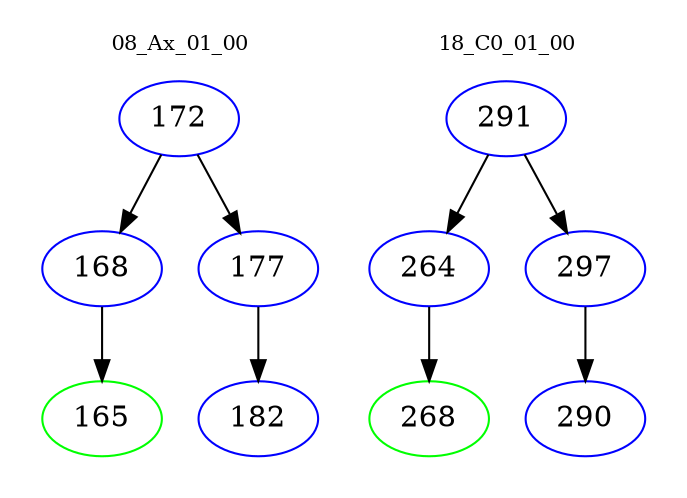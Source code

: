 digraph{
subgraph cluster_0 {
color = white
label = "08_Ax_01_00";
fontsize=10;
T0_172 [label="172", color="blue"]
T0_172 -> T0_168 [color="black"]
T0_168 [label="168", color="blue"]
T0_168 -> T0_165 [color="black"]
T0_165 [label="165", color="green"]
T0_172 -> T0_177 [color="black"]
T0_177 [label="177", color="blue"]
T0_177 -> T0_182 [color="black"]
T0_182 [label="182", color="blue"]
}
subgraph cluster_1 {
color = white
label = "18_C0_01_00";
fontsize=10;
T1_291 [label="291", color="blue"]
T1_291 -> T1_264 [color="black"]
T1_264 [label="264", color="blue"]
T1_264 -> T1_268 [color="black"]
T1_268 [label="268", color="green"]
T1_291 -> T1_297 [color="black"]
T1_297 [label="297", color="blue"]
T1_297 -> T1_290 [color="black"]
T1_290 [label="290", color="blue"]
}
}
